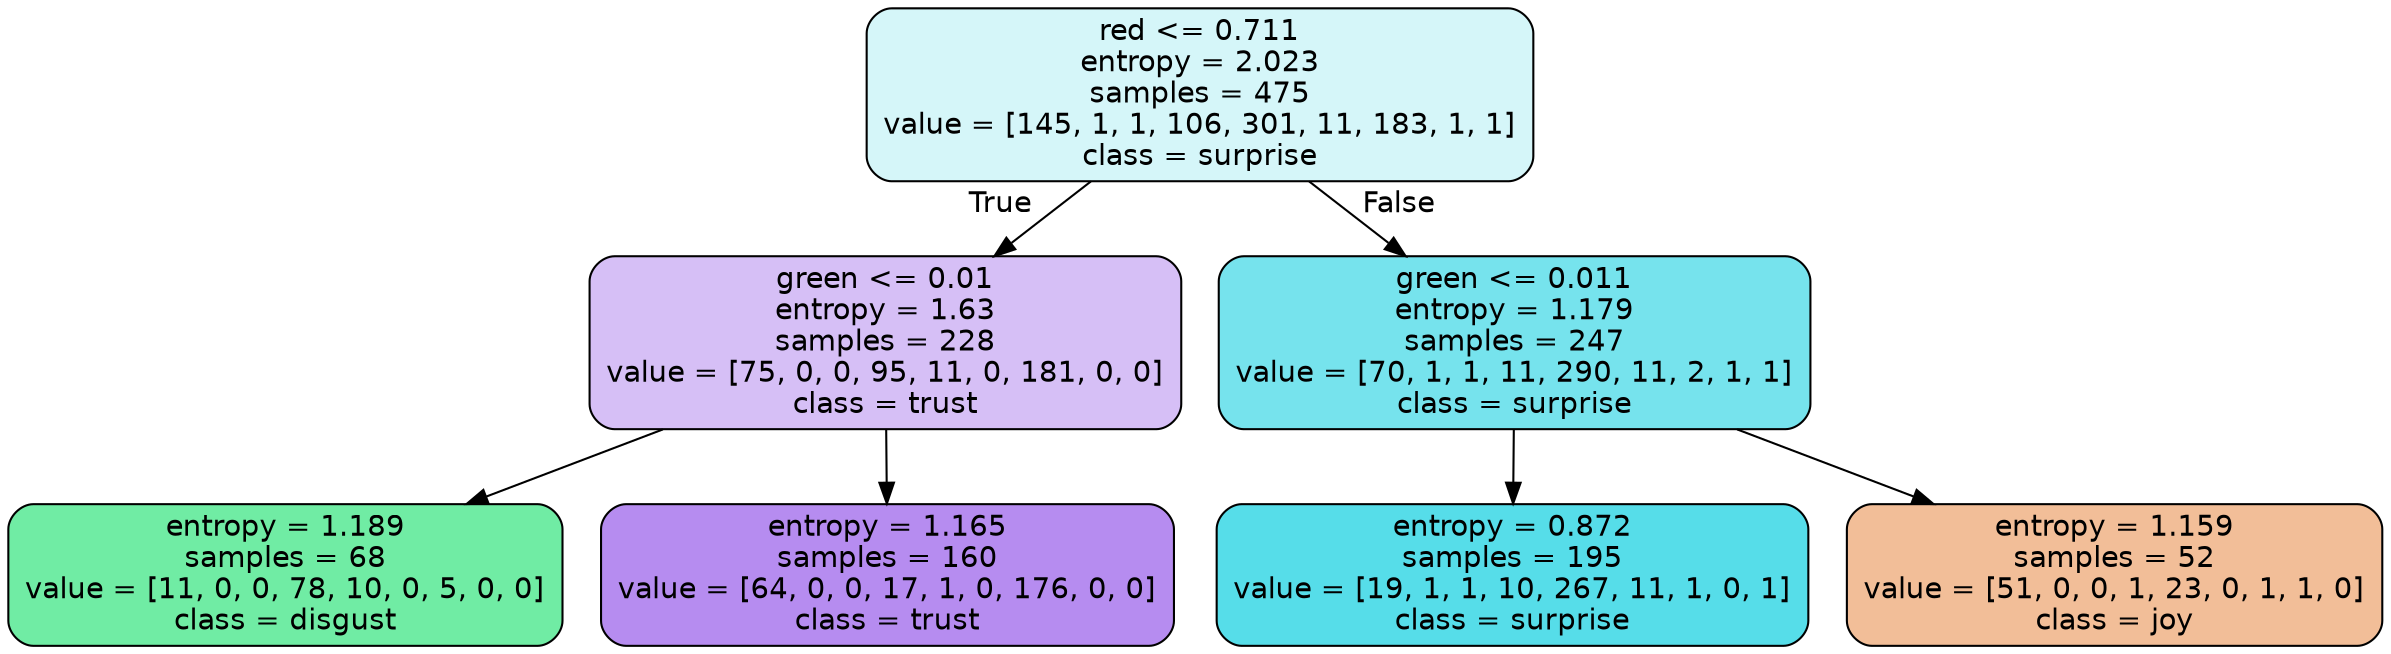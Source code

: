 digraph Tree {
node [shape=box, style="filled, rounded", color="black", fontname=helvetica] ;
edge [fontname=helvetica] ;
0 [label="red <= 0.711\nentropy = 2.023\nsamples = 475\nvalue = [145, 1, 1, 106, 301, 11, 183, 1, 1]\nclass = surprise", fillcolor="#39d7e535"] ;
1 [label="green <= 0.01\nentropy = 1.63\nsamples = 228\nvalue = [75, 0, 0, 95, 11, 0, 181, 0, 0]\nclass = trust", fillcolor="#8139e552"] ;
0 -> 1 [labeldistance=2.5, labelangle=45, headlabel="True"] ;
2 [label="entropy = 1.189\nsamples = 68\nvalue = [11, 0, 0, 78, 10, 0, 5, 0, 0]\nclass = disgust", fillcolor="#39e581b8"] ;
1 -> 2 ;
3 [label="entropy = 1.165\nsamples = 160\nvalue = [64, 0, 0, 17, 1, 0, 176, 0, 0]\nclass = trust", fillcolor="#8139e593"] ;
1 -> 3 ;
4 [label="green <= 0.011\nentropy = 1.179\nsamples = 247\nvalue = [70, 1, 1, 11, 290, 11, 2, 1, 1]\nclass = surprise", fillcolor="#39d7e5b0"] ;
0 -> 4 [labeldistance=2.5, labelangle=-45, headlabel="False"] ;
5 [label="entropy = 0.872\nsamples = 195\nvalue = [19, 1, 1, 10, 267, 11, 1, 0, 1]\nclass = surprise", fillcolor="#39d7e5d9"] ;
4 -> 5 ;
6 [label="entropy = 1.159\nsamples = 52\nvalue = [51, 0, 0, 1, 23, 0, 1, 1, 0]\nclass = joy", fillcolor="#e5813984"] ;
4 -> 6 ;
}